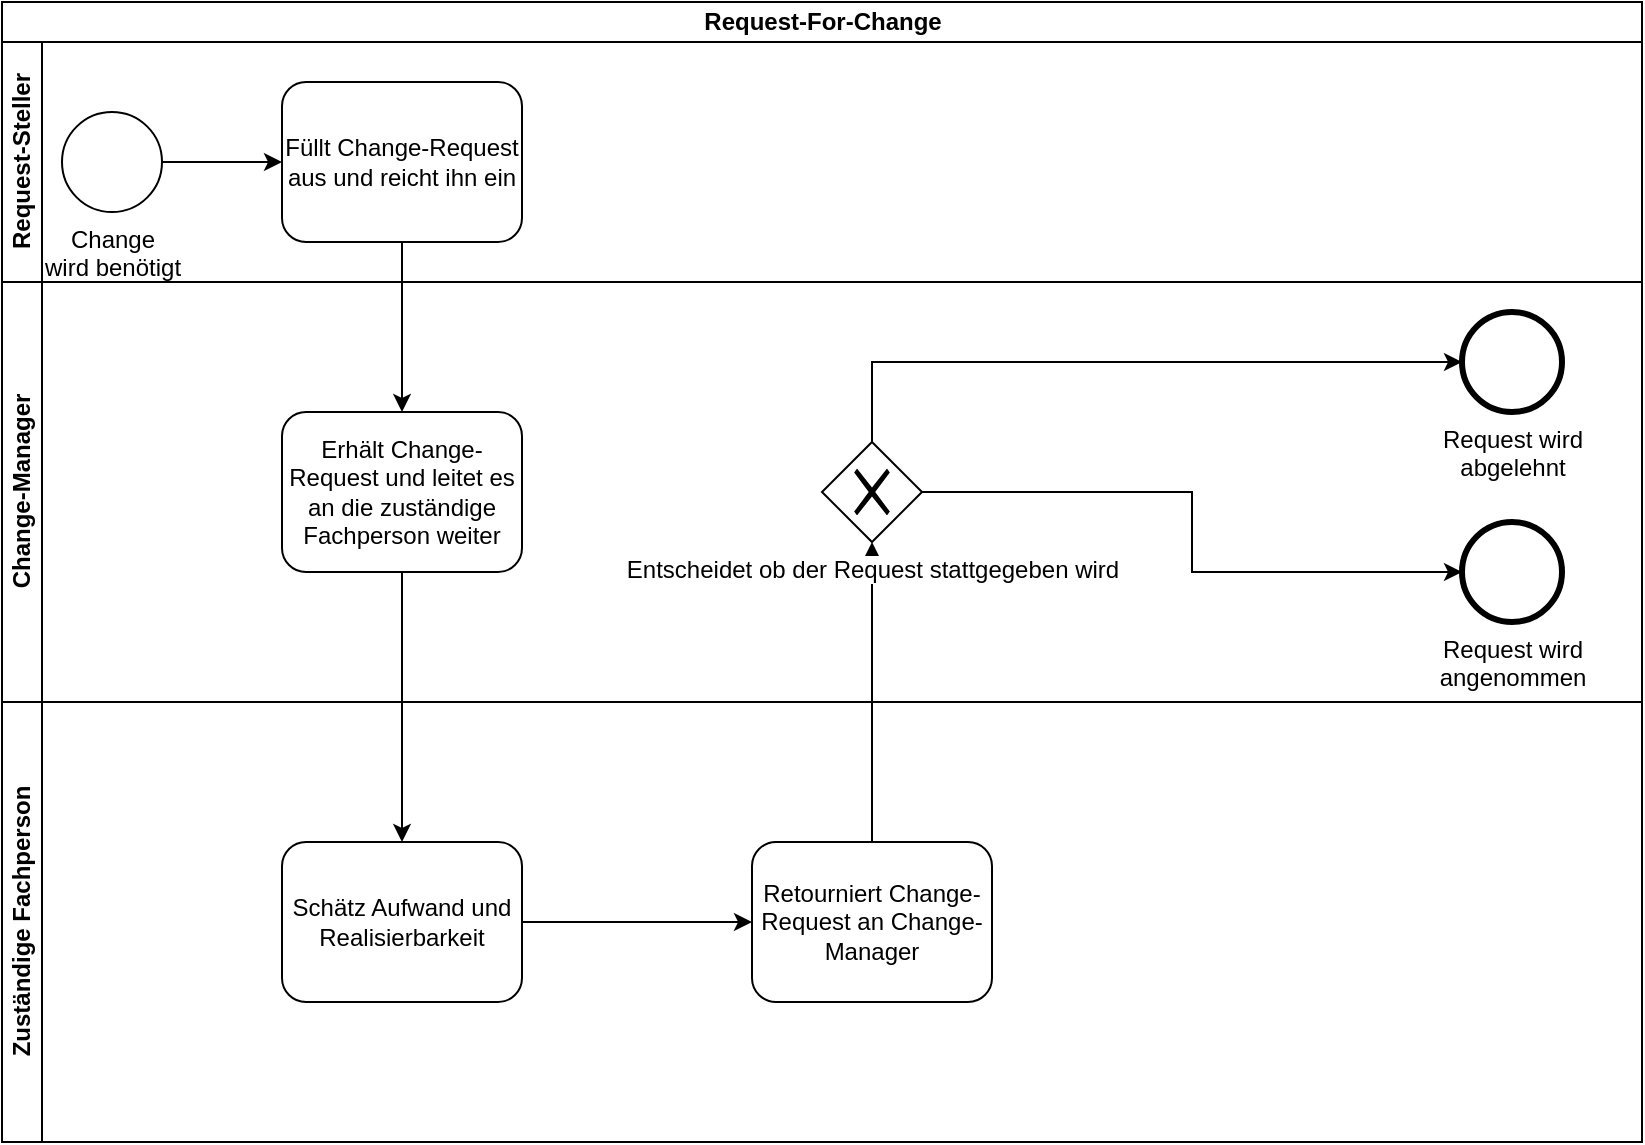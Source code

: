 <mxfile version="13.6.2" type="device"><diagram id="-qKYdQKLB6hkAGskevZJ" name="Page-1"><mxGraphModel dx="928" dy="572" grid="1" gridSize="10" guides="1" tooltips="1" connect="1" arrows="1" fold="1" page="1" pageScale="1" pageWidth="827" pageHeight="1169" math="0" shadow="0"><root><mxCell id="0"/><mxCell id="1" parent="0"/><mxCell id="fCCCESmfz0f6BNEMkiop-4" value="Request-For-Change" style="swimlane;html=1;childLayout=stackLayout;resizeParent=1;resizeParentMax=0;horizontal=1;startSize=20;horizontalStack=0;" parent="1" vertex="1"><mxGeometry x="220" y="170" width="820" height="570" as="geometry"/></mxCell><mxCell id="TK6lpLtLqy1PtBl6wJHC-9" style="edgeStyle=orthogonalEdgeStyle;rounded=0;orthogonalLoop=1;jettySize=auto;html=1;entryX=0.5;entryY=1;entryDx=0;entryDy=0;" edge="1" parent="fCCCESmfz0f6BNEMkiop-4" source="TK6lpLtLqy1PtBl6wJHC-6" target="TK6lpLtLqy1PtBl6wJHC-10"><mxGeometry relative="1" as="geometry"><mxPoint x="260" y="285" as="targetPoint"/></mxGeometry></mxCell><mxCell id="fCCCESmfz0f6BNEMkiop-5" value="Request-Steller" style="swimlane;html=1;startSize=20;horizontal=0;" parent="fCCCESmfz0f6BNEMkiop-4" vertex="1"><mxGeometry y="20" width="820" height="120" as="geometry"/></mxCell><mxCell id="TK6lpLtLqy1PtBl6wJHC-1" value="Füllt Change-Request aus und reicht ihn ein" style="shape=ext;rounded=1;html=1;whiteSpace=wrap;" vertex="1" parent="fCCCESmfz0f6BNEMkiop-5"><mxGeometry x="140" y="20" width="120" height="80" as="geometry"/></mxCell><mxCell id="TK6lpLtLqy1PtBl6wJHC-12" style="edgeStyle=orthogonalEdgeStyle;rounded=0;orthogonalLoop=1;jettySize=auto;html=1;entryX=0;entryY=0.5;entryDx=0;entryDy=0;" edge="1" parent="fCCCESmfz0f6BNEMkiop-5" source="TK6lpLtLqy1PtBl6wJHC-11" target="TK6lpLtLqy1PtBl6wJHC-1"><mxGeometry relative="1" as="geometry"/></mxCell><mxCell id="TK6lpLtLqy1PtBl6wJHC-11" value="Change &lt;br&gt;wird benötigt" style="shape=mxgraph.bpmn.shape;html=1;verticalLabelPosition=bottom;labelBackgroundColor=#ffffff;verticalAlign=top;align=center;perimeter=ellipsePerimeter;outlineConnect=0;outline=standard;symbol=general;" vertex="1" parent="fCCCESmfz0f6BNEMkiop-5"><mxGeometry x="30" y="35" width="50" height="50" as="geometry"/></mxCell><mxCell id="fCCCESmfz0f6BNEMkiop-6" value="Change-Manager" style="swimlane;html=1;startSize=20;horizontal=0;" parent="fCCCESmfz0f6BNEMkiop-4" vertex="1"><mxGeometry y="140" width="820" height="210" as="geometry"/></mxCell><mxCell id="TK6lpLtLqy1PtBl6wJHC-15" style="edgeStyle=orthogonalEdgeStyle;rounded=0;orthogonalLoop=1;jettySize=auto;html=1;exitX=1;exitY=0.5;exitDx=0;exitDy=0;entryX=0;entryY=0.5;entryDx=0;entryDy=0;" edge="1" parent="fCCCESmfz0f6BNEMkiop-6" source="TK6lpLtLqy1PtBl6wJHC-10" target="TK6lpLtLqy1PtBl6wJHC-13"><mxGeometry relative="1" as="geometry"/></mxCell><mxCell id="TK6lpLtLqy1PtBl6wJHC-14" value="Request wird&lt;br&gt;abgelehnt" style="shape=mxgraph.bpmn.shape;html=1;verticalLabelPosition=bottom;labelBackgroundColor=#ffffff;verticalAlign=top;align=center;perimeter=ellipsePerimeter;outlineConnect=0;outline=end;symbol=general;" vertex="1" parent="fCCCESmfz0f6BNEMkiop-6"><mxGeometry x="730" y="15" width="50" height="50" as="geometry"/></mxCell><mxCell id="TK6lpLtLqy1PtBl6wJHC-16" style="edgeStyle=orthogonalEdgeStyle;rounded=0;orthogonalLoop=1;jettySize=auto;html=1;entryX=0;entryY=0.5;entryDx=0;entryDy=0;" edge="1" parent="fCCCESmfz0f6BNEMkiop-6" source="TK6lpLtLqy1PtBl6wJHC-10" target="TK6lpLtLqy1PtBl6wJHC-14"><mxGeometry relative="1" as="geometry"><Array as="points"><mxPoint x="435" y="40"/></Array></mxGeometry></mxCell><mxCell id="TK6lpLtLqy1PtBl6wJHC-10" value="Entscheidet ob der Request stattgegeben wird" style="shape=mxgraph.bpmn.shape;html=1;verticalLabelPosition=bottom;labelBackgroundColor=#ffffff;verticalAlign=top;align=center;perimeter=rhombusPerimeter;background=gateway;outlineConnect=0;outline=none;symbol=exclusiveGw;" vertex="1" parent="fCCCESmfz0f6BNEMkiop-6"><mxGeometry x="410" y="80" width="50" height="50" as="geometry"/></mxCell><mxCell id="TK6lpLtLqy1PtBl6wJHC-3" value="Erhält Change-Request und leitet es an die zuständige Fachperson weiter" style="shape=ext;rounded=1;html=1;whiteSpace=wrap;" vertex="1" parent="fCCCESmfz0f6BNEMkiop-6"><mxGeometry x="140" y="65" width="120" height="80" as="geometry"/></mxCell><mxCell id="TK6lpLtLqy1PtBl6wJHC-13" value="Request wird &lt;br&gt;angenommen" style="shape=mxgraph.bpmn.shape;html=1;verticalLabelPosition=bottom;labelBackgroundColor=#ffffff;verticalAlign=top;align=center;perimeter=ellipsePerimeter;outlineConnect=0;outline=end;symbol=general;" vertex="1" parent="fCCCESmfz0f6BNEMkiop-6"><mxGeometry x="730" y="120" width="50" height="50" as="geometry"/></mxCell><mxCell id="fCCCESmfz0f6BNEMkiop-7" value="Zuständige Fachperson" style="swimlane;html=1;startSize=20;horizontal=0;" parent="fCCCESmfz0f6BNEMkiop-4" vertex="1"><mxGeometry y="350" width="820" height="220" as="geometry"/></mxCell><mxCell id="TK6lpLtLqy1PtBl6wJHC-7" style="edgeStyle=orthogonalEdgeStyle;rounded=0;orthogonalLoop=1;jettySize=auto;html=1;entryX=0;entryY=0.5;entryDx=0;entryDy=0;" edge="1" parent="fCCCESmfz0f6BNEMkiop-7" source="TK6lpLtLqy1PtBl6wJHC-2" target="TK6lpLtLqy1PtBl6wJHC-6"><mxGeometry relative="1" as="geometry"/></mxCell><mxCell id="TK6lpLtLqy1PtBl6wJHC-2" value="Schätz Aufwand und Realisierbarkeit" style="shape=ext;rounded=1;html=1;whiteSpace=wrap;" vertex="1" parent="fCCCESmfz0f6BNEMkiop-7"><mxGeometry x="140" y="70" width="120" height="80" as="geometry"/></mxCell><mxCell id="TK6lpLtLqy1PtBl6wJHC-6" value="Retourniert Change-Request an Change-Manager" style="shape=ext;rounded=1;html=1;whiteSpace=wrap;" vertex="1" parent="fCCCESmfz0f6BNEMkiop-7"><mxGeometry x="375" y="70" width="120" height="80" as="geometry"/></mxCell><mxCell id="TK6lpLtLqy1PtBl6wJHC-4" style="edgeStyle=orthogonalEdgeStyle;rounded=0;orthogonalLoop=1;jettySize=auto;html=1;entryX=0.5;entryY=0;entryDx=0;entryDy=0;" edge="1" parent="fCCCESmfz0f6BNEMkiop-4" source="TK6lpLtLqy1PtBl6wJHC-1" target="TK6lpLtLqy1PtBl6wJHC-3"><mxGeometry relative="1" as="geometry"/></mxCell><mxCell id="TK6lpLtLqy1PtBl6wJHC-5" style="edgeStyle=orthogonalEdgeStyle;rounded=0;orthogonalLoop=1;jettySize=auto;html=1;entryX=0.5;entryY=0;entryDx=0;entryDy=0;" edge="1" parent="fCCCESmfz0f6BNEMkiop-4" source="TK6lpLtLqy1PtBl6wJHC-3" target="TK6lpLtLqy1PtBl6wJHC-2"><mxGeometry relative="1" as="geometry"/></mxCell></root></mxGraphModel></diagram></mxfile>